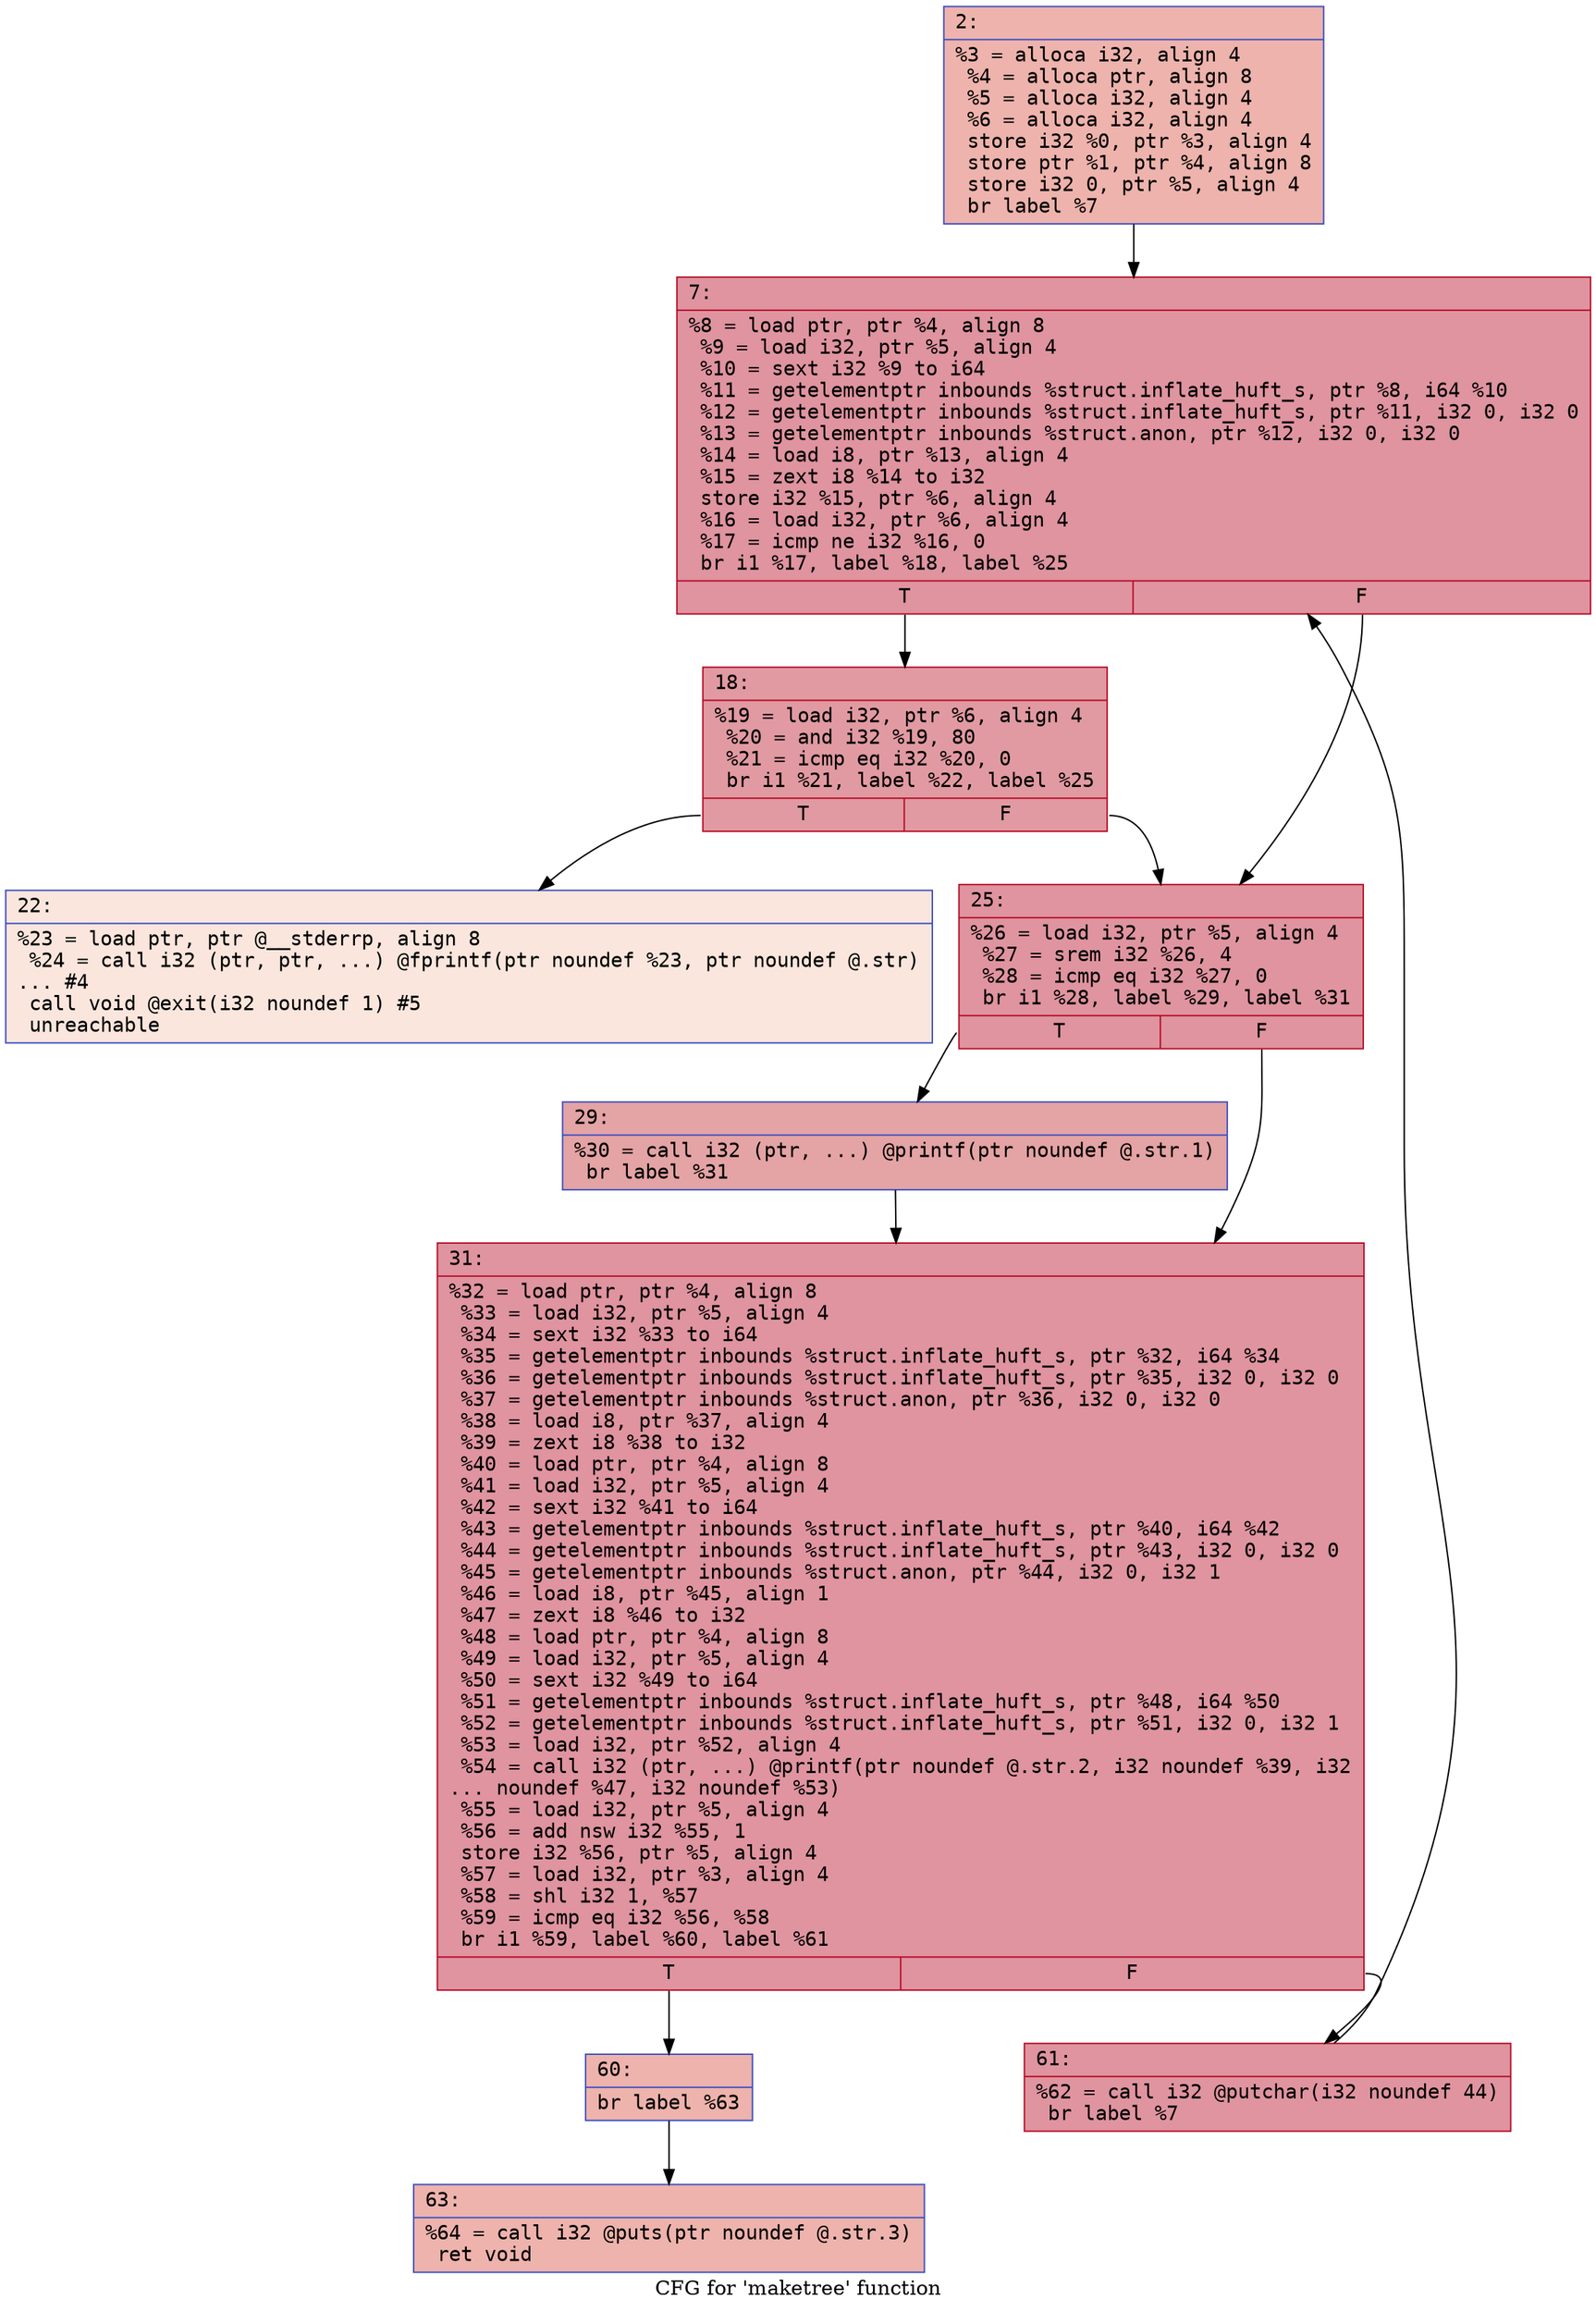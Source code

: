 digraph "CFG for 'maketree' function" {
	label="CFG for 'maketree' function";

	Node0x60000379a0d0 [shape=record,color="#3d50c3ff", style=filled, fillcolor="#d6524470" fontname="Courier",label="{2:\l|  %3 = alloca i32, align 4\l  %4 = alloca ptr, align 8\l  %5 = alloca i32, align 4\l  %6 = alloca i32, align 4\l  store i32 %0, ptr %3, align 4\l  store ptr %1, ptr %4, align 8\l  store i32 0, ptr %5, align 4\l  br label %7\l}"];
	Node0x60000379a0d0 -> Node0x60000379a120[tooltip="2 -> 7\nProbability 100.00%" ];
	Node0x60000379a120 [shape=record,color="#b70d28ff", style=filled, fillcolor="#b70d2870" fontname="Courier",label="{7:\l|  %8 = load ptr, ptr %4, align 8\l  %9 = load i32, ptr %5, align 4\l  %10 = sext i32 %9 to i64\l  %11 = getelementptr inbounds %struct.inflate_huft_s, ptr %8, i64 %10\l  %12 = getelementptr inbounds %struct.inflate_huft_s, ptr %11, i32 0, i32 0\l  %13 = getelementptr inbounds %struct.anon, ptr %12, i32 0, i32 0\l  %14 = load i8, ptr %13, align 4\l  %15 = zext i8 %14 to i32\l  store i32 %15, ptr %6, align 4\l  %16 = load i32, ptr %6, align 4\l  %17 = icmp ne i32 %16, 0\l  br i1 %17, label %18, label %25\l|{<s0>T|<s1>F}}"];
	Node0x60000379a120:s0 -> Node0x60000379a170[tooltip="7 -> 18\nProbability 62.50%" ];
	Node0x60000379a120:s1 -> Node0x60000379a210[tooltip="7 -> 25\nProbability 37.50%" ];
	Node0x60000379a170 [shape=record,color="#b70d28ff", style=filled, fillcolor="#bb1b2c70" fontname="Courier",label="{18:\l|  %19 = load i32, ptr %6, align 4\l  %20 = and i32 %19, 80\l  %21 = icmp eq i32 %20, 0\l  br i1 %21, label %22, label %25\l|{<s0>T|<s1>F}}"];
	Node0x60000379a170:s0 -> Node0x60000379a1c0[tooltip="18 -> 22\nProbability 0.00%" ];
	Node0x60000379a170:s1 -> Node0x60000379a210[tooltip="18 -> 25\nProbability 100.00%" ];
	Node0x60000379a1c0 [shape=record,color="#3d50c3ff", style=filled, fillcolor="#f3c7b170" fontname="Courier",label="{22:\l|  %23 = load ptr, ptr @__stderrp, align 8\l  %24 = call i32 (ptr, ptr, ...) @fprintf(ptr noundef %23, ptr noundef @.str)\l... #4\l  call void @exit(i32 noundef 1) #5\l  unreachable\l}"];
	Node0x60000379a210 [shape=record,color="#b70d28ff", style=filled, fillcolor="#b70d2870" fontname="Courier",label="{25:\l|  %26 = load i32, ptr %5, align 4\l  %27 = srem i32 %26, 4\l  %28 = icmp eq i32 %27, 0\l  br i1 %28, label %29, label %31\l|{<s0>T|<s1>F}}"];
	Node0x60000379a210:s0 -> Node0x60000379a260[tooltip="25 -> 29\nProbability 37.50%" ];
	Node0x60000379a210:s1 -> Node0x60000379a2b0[tooltip="25 -> 31\nProbability 62.50%" ];
	Node0x60000379a260 [shape=record,color="#3d50c3ff", style=filled, fillcolor="#c32e3170" fontname="Courier",label="{29:\l|  %30 = call i32 (ptr, ...) @printf(ptr noundef @.str.1)\l  br label %31\l}"];
	Node0x60000379a260 -> Node0x60000379a2b0[tooltip="29 -> 31\nProbability 100.00%" ];
	Node0x60000379a2b0 [shape=record,color="#b70d28ff", style=filled, fillcolor="#b70d2870" fontname="Courier",label="{31:\l|  %32 = load ptr, ptr %4, align 8\l  %33 = load i32, ptr %5, align 4\l  %34 = sext i32 %33 to i64\l  %35 = getelementptr inbounds %struct.inflate_huft_s, ptr %32, i64 %34\l  %36 = getelementptr inbounds %struct.inflate_huft_s, ptr %35, i32 0, i32 0\l  %37 = getelementptr inbounds %struct.anon, ptr %36, i32 0, i32 0\l  %38 = load i8, ptr %37, align 4\l  %39 = zext i8 %38 to i32\l  %40 = load ptr, ptr %4, align 8\l  %41 = load i32, ptr %5, align 4\l  %42 = sext i32 %41 to i64\l  %43 = getelementptr inbounds %struct.inflate_huft_s, ptr %40, i64 %42\l  %44 = getelementptr inbounds %struct.inflate_huft_s, ptr %43, i32 0, i32 0\l  %45 = getelementptr inbounds %struct.anon, ptr %44, i32 0, i32 1\l  %46 = load i8, ptr %45, align 1\l  %47 = zext i8 %46 to i32\l  %48 = load ptr, ptr %4, align 8\l  %49 = load i32, ptr %5, align 4\l  %50 = sext i32 %49 to i64\l  %51 = getelementptr inbounds %struct.inflate_huft_s, ptr %48, i64 %50\l  %52 = getelementptr inbounds %struct.inflate_huft_s, ptr %51, i32 0, i32 1\l  %53 = load i32, ptr %52, align 4\l  %54 = call i32 (ptr, ...) @printf(ptr noundef @.str.2, i32 noundef %39, i32\l... noundef %47, i32 noundef %53)\l  %55 = load i32, ptr %5, align 4\l  %56 = add nsw i32 %55, 1\l  store i32 %56, ptr %5, align 4\l  %57 = load i32, ptr %3, align 4\l  %58 = shl i32 1, %57\l  %59 = icmp eq i32 %56, %58\l  br i1 %59, label %60, label %61\l|{<s0>T|<s1>F}}"];
	Node0x60000379a2b0:s0 -> Node0x60000379a300[tooltip="31 -> 60\nProbability 3.12%" ];
	Node0x60000379a2b0:s1 -> Node0x60000379a350[tooltip="31 -> 61\nProbability 96.88%" ];
	Node0x60000379a300 [shape=record,color="#3d50c3ff", style=filled, fillcolor="#d6524470" fontname="Courier",label="{60:\l|  br label %63\l}"];
	Node0x60000379a300 -> Node0x60000379a3a0[tooltip="60 -> 63\nProbability 100.00%" ];
	Node0x60000379a350 [shape=record,color="#b70d28ff", style=filled, fillcolor="#b70d2870" fontname="Courier",label="{61:\l|  %62 = call i32 @putchar(i32 noundef 44)\l  br label %7\l}"];
	Node0x60000379a350 -> Node0x60000379a120[tooltip="61 -> 7\nProbability 100.00%" ];
	Node0x60000379a3a0 [shape=record,color="#3d50c3ff", style=filled, fillcolor="#d6524470" fontname="Courier",label="{63:\l|  %64 = call i32 @puts(ptr noundef @.str.3)\l  ret void\l}"];
}
